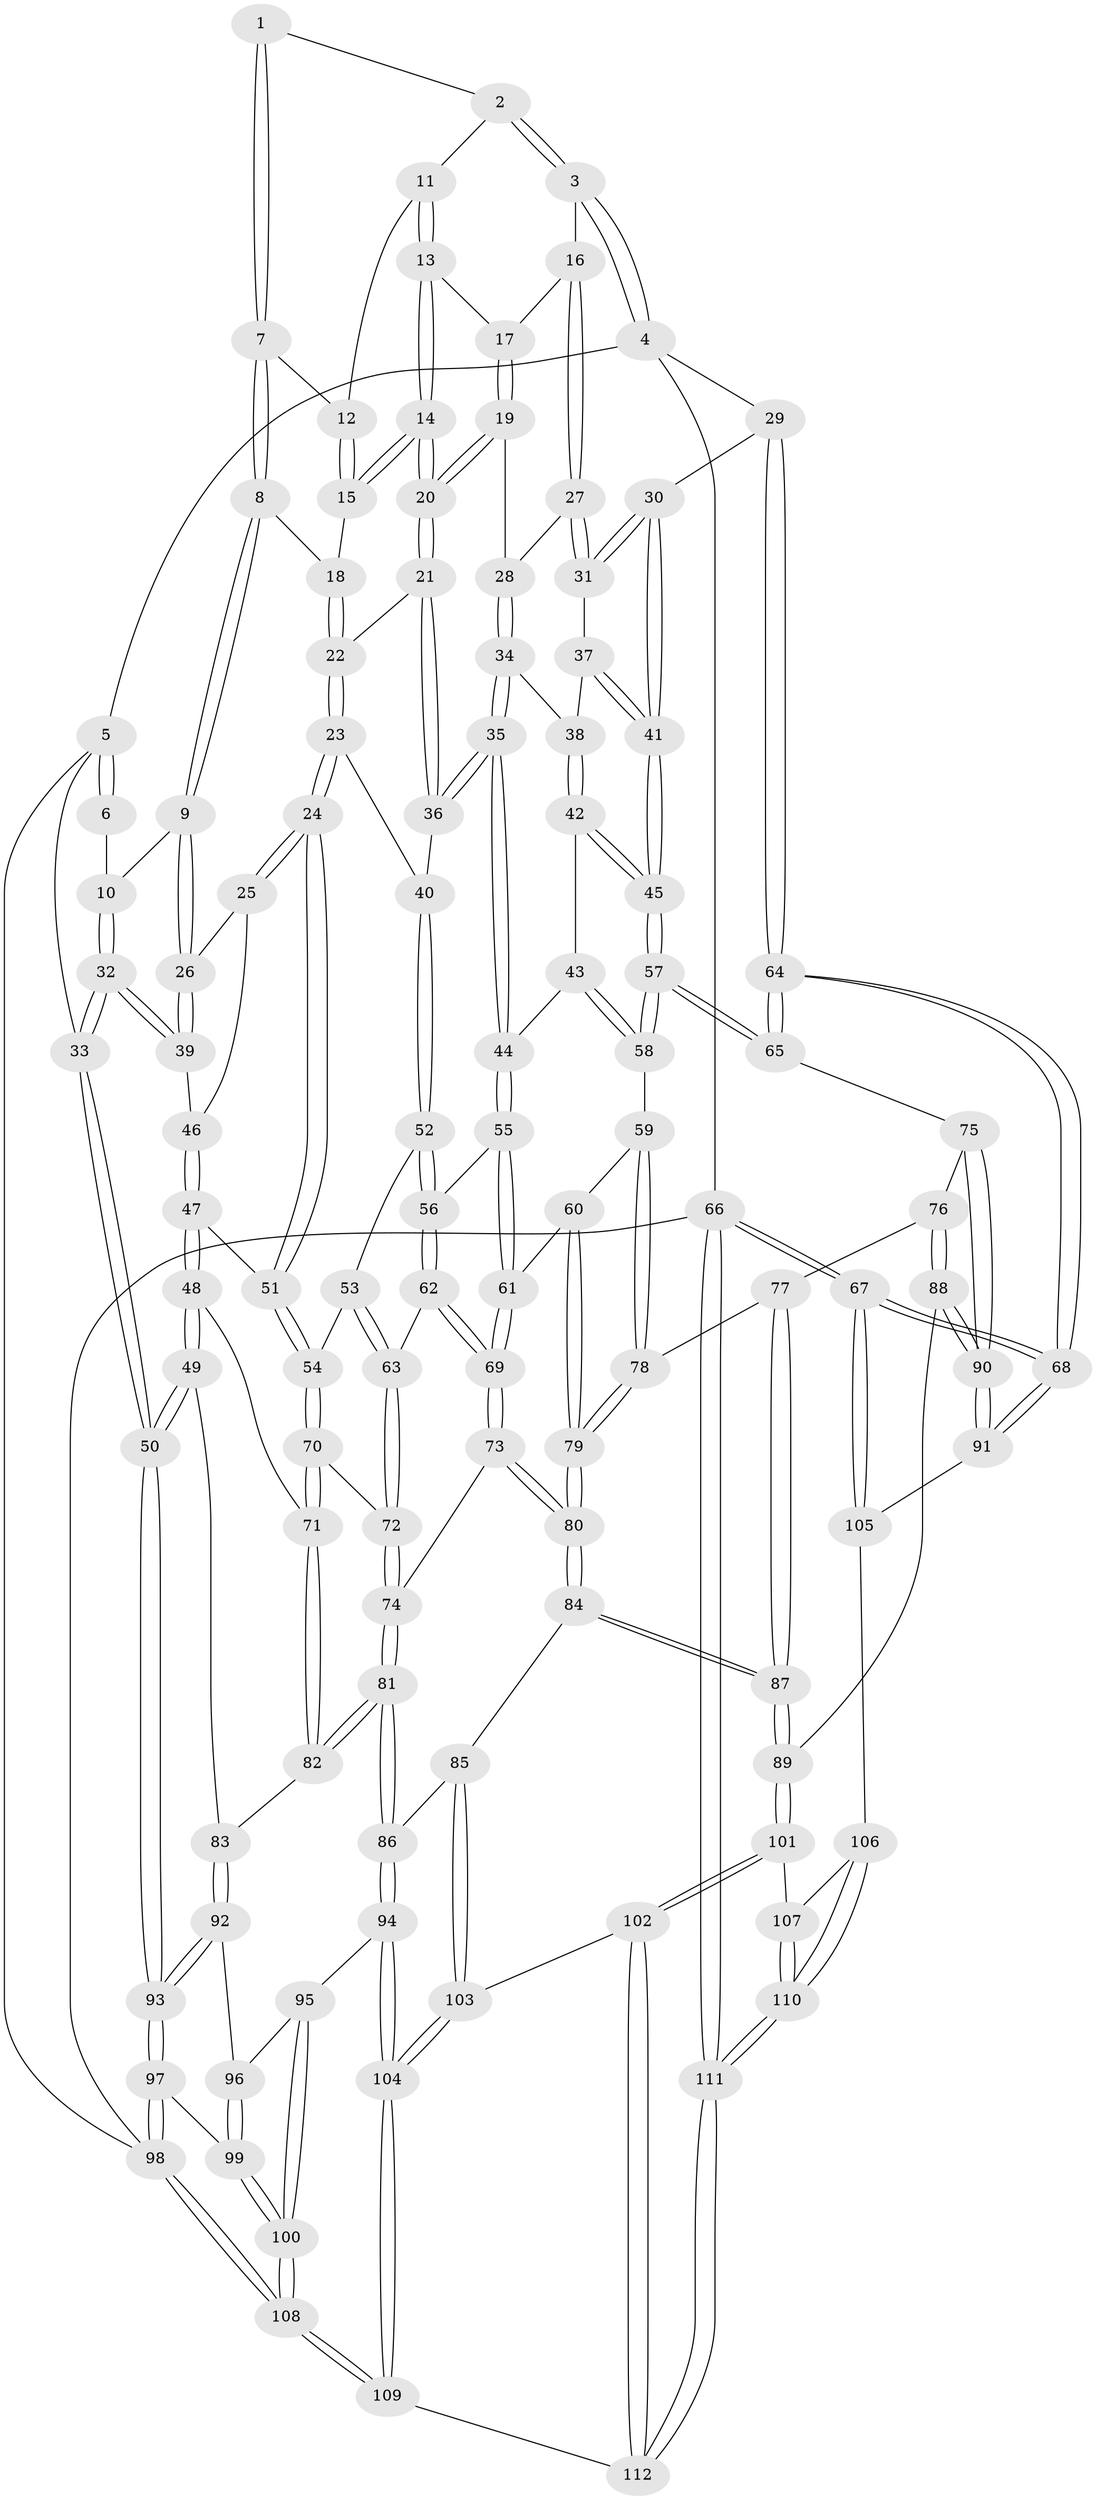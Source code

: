 // Generated by graph-tools (version 1.1) at 2025/38/03/09/25 02:38:38]
// undirected, 112 vertices, 277 edges
graph export_dot {
graph [start="1"]
  node [color=gray90,style=filled];
  1 [pos="+0.32828958062675595+0"];
  2 [pos="+0.693517136549592+0"];
  3 [pos="+0.8875483550390159+0"];
  4 [pos="+1+0"];
  5 [pos="+0+0"];
  6 [pos="+0.04032264486529714+0"];
  7 [pos="+0.38472908145698886+0.05139183142836646"];
  8 [pos="+0.35902944788969915+0.11003471007991529"];
  9 [pos="+0.27124818294523667+0.16228269741464538"];
  10 [pos="+0.21353314965732983+0.1241114198978877"];
  11 [pos="+0.6017821335168347+0"];
  12 [pos="+0.4887155923231345+0.05700246179356239"];
  13 [pos="+0.5954416206113065+0.061020535389754535"];
  14 [pos="+0.5530879806988663+0.18891250344236174"];
  15 [pos="+0.491132914735772+0.11832391344826045"];
  16 [pos="+0.7453425958309464+0.14069896292978015"];
  17 [pos="+0.6559437787802305+0.13801300732552943"];
  18 [pos="+0.41134470785629174+0.14131455127949366"];
  19 [pos="+0.587965179473045+0.19282691664505913"];
  20 [pos="+0.5547035083718329+0.20191702765202174"];
  21 [pos="+0.5544651190393268+0.20251962214840555"];
  22 [pos="+0.46911816501981585+0.23291051845076552"];
  23 [pos="+0.40698123297854705+0.3089933590189207"];
  24 [pos="+0.3438374323942603+0.32027482495665455"];
  25 [pos="+0.29033821046640285+0.25670280174924015"];
  26 [pos="+0.28339933146384944+0.22830452478110863"];
  27 [pos="+0.7444855095791625+0.16789164406118695"];
  28 [pos="+0.7151434424112113+0.19962184077458558"];
  29 [pos="+1+0"];
  30 [pos="+0.9252163441334627+0.22349187539679707"];
  31 [pos="+0.7984603554389178+0.22065313487947882"];
  32 [pos="+0+0.2477340990991674"];
  33 [pos="+0+0.23648475302435254"];
  34 [pos="+0.7121660592746801+0.20901750993523827"];
  35 [pos="+0.6475669220801104+0.3350503591142487"];
  36 [pos="+0.6157919204062734+0.31703936354611423"];
  37 [pos="+0.7896764467862752+0.2743038277010418"];
  38 [pos="+0.7596441873758265+0.29062363736991836"];
  39 [pos="+0.02655611625948235+0.2670944091163752"];
  40 [pos="+0.4881168755817424+0.36431331334652983"];
  41 [pos="+0.887670209142325+0.3750857758435445"];
  42 [pos="+0.7427534644041459+0.30791496619868725"];
  43 [pos="+0.6727762693298039+0.34517773784589856"];
  44 [pos="+0.652161041359599+0.3414182438288978"];
  45 [pos="+0.8880891931974588+0.38639449476233806"];
  46 [pos="+0.12743317045179892+0.33063252815853406"];
  47 [pos="+0.15838994841798296+0.4167304439264614"];
  48 [pos="+0.14318149769109043+0.4536642252639538"];
  49 [pos="+0.03761053206243135+0.5234191901996866"];
  50 [pos="+0+0.5384307126325247"];
  51 [pos="+0.32191180805706665+0.39388865375782894"];
  52 [pos="+0.48915756021713896+0.36989813747705075"];
  53 [pos="+0.4595731747892523+0.4305841658625648"];
  54 [pos="+0.32804937074750734+0.42111457934513713"];
  55 [pos="+0.627618117802749+0.42265646892169556"];
  56 [pos="+0.539461108032604+0.4493581353814036"];
  57 [pos="+0.8946917250900128+0.43397632493793953"];
  58 [pos="+0.8143933557483461+0.4415529644334475"];
  59 [pos="+0.7602060447109186+0.48512239274983887"];
  60 [pos="+0.6828721707466924+0.5043379224837314"];
  61 [pos="+0.6537395097508399+0.49193927041653246"];
  62 [pos="+0.53753541827443+0.45368813279490766"];
  63 [pos="+0.4582329479032172+0.48454344985903"];
  64 [pos="+1+0.5456881584803317"];
  65 [pos="+1+0.5250016400828046"];
  66 [pos="+1+1"];
  67 [pos="+1+1"];
  68 [pos="+1+0.7519851134457743"];
  69 [pos="+0.5597023734957698+0.5729348443620421"];
  70 [pos="+0.3322708603017215+0.4561831849406038"];
  71 [pos="+0.24712914119112084+0.54549268469062"];
  72 [pos="+0.4186414052995208+0.5324255030867759"];
  73 [pos="+0.5564384612840585+0.5802671238852094"];
  74 [pos="+0.43321120354813025+0.5751274258928686"];
  75 [pos="+0.9865975596621834+0.5429232933153308"];
  76 [pos="+0.9045013074478128+0.6015571507727064"];
  77 [pos="+0.8583692872792872+0.6243579187927829"];
  78 [pos="+0.7620343092455794+0.616691267802666"];
  79 [pos="+0.7014567800916935+0.6396958362767093"];
  80 [pos="+0.6367204960752472+0.7087479743992859"];
  81 [pos="+0.3812376256197976+0.6668680386077942"];
  82 [pos="+0.23426925322771117+0.6391038744938247"];
  83 [pos="+0.21597646856038638+0.6503170638048101"];
  84 [pos="+0.6348467266138518+0.7267989121571086"];
  85 [pos="+0.5922536202539818+0.7638208641119492"];
  86 [pos="+0.4318159581393659+0.7823797432602623"];
  87 [pos="+0.7898672021194008+0.807580201398239"];
  88 [pos="+0.887712540221699+0.8374001725222574"];
  89 [pos="+0.8058669977897178+0.8281332356447858"];
  90 [pos="+0.8945112175949446+0.8393810983225063"];
  91 [pos="+0.9151061979606281+0.8481710309376177"];
  92 [pos="+0.19137433537261492+0.6958889566065287"];
  93 [pos="+0+0.6266858761773214"];
  94 [pos="+0.4080388829150866+0.8215633285580849"];
  95 [pos="+0.3143331434738444+0.8197181649718055"];
  96 [pos="+0.18565063874343493+0.7331416312204301"];
  97 [pos="+0+0.668584290475408"];
  98 [pos="+0+1"];
  99 [pos="+0.12529358836447957+0.818839265416834"];
  100 [pos="+0.1411236429809878+0.9588802837055542"];
  101 [pos="+0.7691589342719946+0.9062546140684842"];
  102 [pos="+0.6860590074758415+0.997436480980705"];
  103 [pos="+0.6014022209145317+0.8404666519214751"];
  104 [pos="+0.41071418728133363+1"];
  105 [pos="+0.9210362878507702+0.9245089899454855"];
  106 [pos="+0.8924433696881373+0.9893091758023076"];
  107 [pos="+0.7908635744922337+0.9273510239013795"];
  108 [pos="+0.08983440278846327+1"];
  109 [pos="+0.40079737508499147+1"];
  110 [pos="+0.8791141880135478+1"];
  111 [pos="+0.8676416752735719+1"];
  112 [pos="+0.6331897475714423+1"];
  1 -- 2;
  1 -- 7;
  1 -- 7;
  2 -- 3;
  2 -- 3;
  2 -- 11;
  3 -- 4;
  3 -- 4;
  3 -- 16;
  4 -- 5;
  4 -- 29;
  4 -- 66;
  5 -- 6;
  5 -- 6;
  5 -- 33;
  5 -- 98;
  6 -- 10;
  7 -- 8;
  7 -- 8;
  7 -- 12;
  8 -- 9;
  8 -- 9;
  8 -- 18;
  9 -- 10;
  9 -- 26;
  9 -- 26;
  10 -- 32;
  10 -- 32;
  11 -- 12;
  11 -- 13;
  11 -- 13;
  12 -- 15;
  12 -- 15;
  13 -- 14;
  13 -- 14;
  13 -- 17;
  14 -- 15;
  14 -- 15;
  14 -- 20;
  14 -- 20;
  15 -- 18;
  16 -- 17;
  16 -- 27;
  16 -- 27;
  17 -- 19;
  17 -- 19;
  18 -- 22;
  18 -- 22;
  19 -- 20;
  19 -- 20;
  19 -- 28;
  20 -- 21;
  20 -- 21;
  21 -- 22;
  21 -- 36;
  21 -- 36;
  22 -- 23;
  22 -- 23;
  23 -- 24;
  23 -- 24;
  23 -- 40;
  24 -- 25;
  24 -- 25;
  24 -- 51;
  24 -- 51;
  25 -- 26;
  25 -- 46;
  26 -- 39;
  26 -- 39;
  27 -- 28;
  27 -- 31;
  27 -- 31;
  28 -- 34;
  28 -- 34;
  29 -- 30;
  29 -- 64;
  29 -- 64;
  30 -- 31;
  30 -- 31;
  30 -- 41;
  30 -- 41;
  31 -- 37;
  32 -- 33;
  32 -- 33;
  32 -- 39;
  32 -- 39;
  33 -- 50;
  33 -- 50;
  34 -- 35;
  34 -- 35;
  34 -- 38;
  35 -- 36;
  35 -- 36;
  35 -- 44;
  35 -- 44;
  36 -- 40;
  37 -- 38;
  37 -- 41;
  37 -- 41;
  38 -- 42;
  38 -- 42;
  39 -- 46;
  40 -- 52;
  40 -- 52;
  41 -- 45;
  41 -- 45;
  42 -- 43;
  42 -- 45;
  42 -- 45;
  43 -- 44;
  43 -- 58;
  43 -- 58;
  44 -- 55;
  44 -- 55;
  45 -- 57;
  45 -- 57;
  46 -- 47;
  46 -- 47;
  47 -- 48;
  47 -- 48;
  47 -- 51;
  48 -- 49;
  48 -- 49;
  48 -- 71;
  49 -- 50;
  49 -- 50;
  49 -- 83;
  50 -- 93;
  50 -- 93;
  51 -- 54;
  51 -- 54;
  52 -- 53;
  52 -- 56;
  52 -- 56;
  53 -- 54;
  53 -- 63;
  53 -- 63;
  54 -- 70;
  54 -- 70;
  55 -- 56;
  55 -- 61;
  55 -- 61;
  56 -- 62;
  56 -- 62;
  57 -- 58;
  57 -- 58;
  57 -- 65;
  57 -- 65;
  58 -- 59;
  59 -- 60;
  59 -- 78;
  59 -- 78;
  60 -- 61;
  60 -- 79;
  60 -- 79;
  61 -- 69;
  61 -- 69;
  62 -- 63;
  62 -- 69;
  62 -- 69;
  63 -- 72;
  63 -- 72;
  64 -- 65;
  64 -- 65;
  64 -- 68;
  64 -- 68;
  65 -- 75;
  66 -- 67;
  66 -- 67;
  66 -- 111;
  66 -- 111;
  66 -- 98;
  67 -- 68;
  67 -- 68;
  67 -- 105;
  67 -- 105;
  68 -- 91;
  68 -- 91;
  69 -- 73;
  69 -- 73;
  70 -- 71;
  70 -- 71;
  70 -- 72;
  71 -- 82;
  71 -- 82;
  72 -- 74;
  72 -- 74;
  73 -- 74;
  73 -- 80;
  73 -- 80;
  74 -- 81;
  74 -- 81;
  75 -- 76;
  75 -- 90;
  75 -- 90;
  76 -- 77;
  76 -- 88;
  76 -- 88;
  77 -- 78;
  77 -- 87;
  77 -- 87;
  78 -- 79;
  78 -- 79;
  79 -- 80;
  79 -- 80;
  80 -- 84;
  80 -- 84;
  81 -- 82;
  81 -- 82;
  81 -- 86;
  81 -- 86;
  82 -- 83;
  83 -- 92;
  83 -- 92;
  84 -- 85;
  84 -- 87;
  84 -- 87;
  85 -- 86;
  85 -- 103;
  85 -- 103;
  86 -- 94;
  86 -- 94;
  87 -- 89;
  87 -- 89;
  88 -- 89;
  88 -- 90;
  88 -- 90;
  89 -- 101;
  89 -- 101;
  90 -- 91;
  90 -- 91;
  91 -- 105;
  92 -- 93;
  92 -- 93;
  92 -- 96;
  93 -- 97;
  93 -- 97;
  94 -- 95;
  94 -- 104;
  94 -- 104;
  95 -- 96;
  95 -- 100;
  95 -- 100;
  96 -- 99;
  96 -- 99;
  97 -- 98;
  97 -- 98;
  97 -- 99;
  98 -- 108;
  98 -- 108;
  99 -- 100;
  99 -- 100;
  100 -- 108;
  100 -- 108;
  101 -- 102;
  101 -- 102;
  101 -- 107;
  102 -- 103;
  102 -- 112;
  102 -- 112;
  103 -- 104;
  103 -- 104;
  104 -- 109;
  104 -- 109;
  105 -- 106;
  106 -- 107;
  106 -- 110;
  106 -- 110;
  107 -- 110;
  107 -- 110;
  108 -- 109;
  108 -- 109;
  109 -- 112;
  110 -- 111;
  110 -- 111;
  111 -- 112;
  111 -- 112;
}
